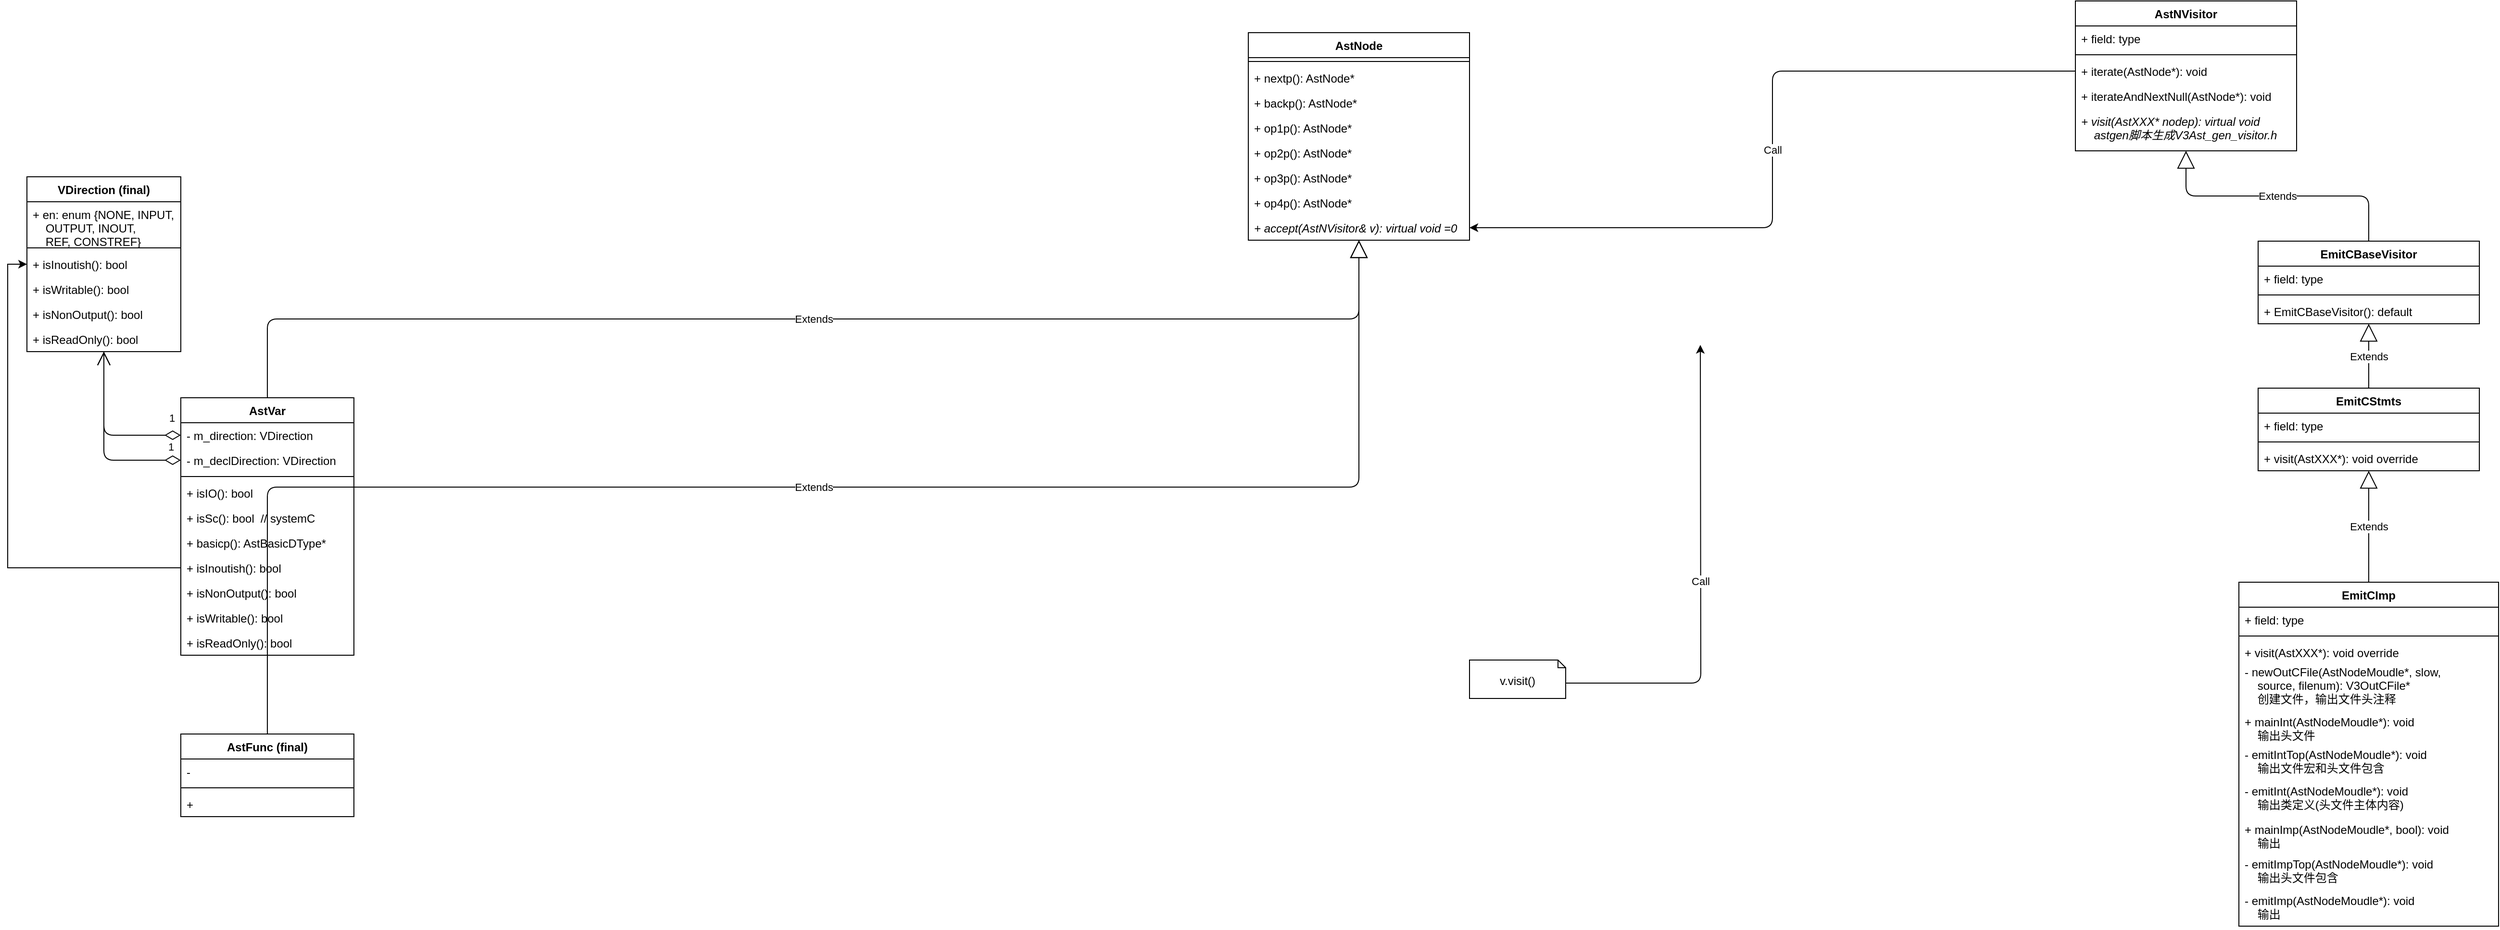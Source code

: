 <mxfile version="14.6.13" type="github">
  <diagram id="R67lWWcYIzcq2cBP-e32" name="第 1 页">
    <mxGraphModel dx="4973" dy="896" grid="1" gridSize="10" guides="1" tooltips="1" connect="1" arrows="1" fold="1" page="1" pageScale="1" pageWidth="3300" pageHeight="4681" math="0" shadow="0">
      <root>
        <mxCell id="0" />
        <mxCell id="1" parent="0" />
        <mxCell id="S7l5mnK8BEALIM2VFgE4-25" value="AstNode" style="swimlane;fontStyle=1;align=center;verticalAlign=top;childLayout=stackLayout;horizontal=1;startSize=26;horizontalStack=0;resizeParent=1;resizeParentMax=0;resizeLast=0;collapsible=1;marginBottom=0;" vertex="1" parent="1">
          <mxGeometry x="1290" y="360" width="230" height="216" as="geometry" />
        </mxCell>
        <mxCell id="S7l5mnK8BEALIM2VFgE4-26" value="" style="line;strokeWidth=1;fillColor=none;align=left;verticalAlign=middle;spacingTop=-1;spacingLeft=3;spacingRight=3;rotatable=0;labelPosition=right;points=[];portConstraint=eastwest;" vertex="1" parent="S7l5mnK8BEALIM2VFgE4-25">
          <mxGeometry y="26" width="230" height="8" as="geometry" />
        </mxCell>
        <mxCell id="S7l5mnK8BEALIM2VFgE4-27" value="+ nextp(): AstNode*" style="text;strokeColor=none;fillColor=none;align=left;verticalAlign=top;spacingLeft=4;spacingRight=4;overflow=hidden;rotatable=0;points=[[0,0.5],[1,0.5]];portConstraint=eastwest;" vertex="1" parent="S7l5mnK8BEALIM2VFgE4-25">
          <mxGeometry y="34" width="230" height="26" as="geometry" />
        </mxCell>
        <mxCell id="S7l5mnK8BEALIM2VFgE4-28" value="+ backp(): AstNode*" style="text;strokeColor=none;fillColor=none;align=left;verticalAlign=top;spacingLeft=4;spacingRight=4;overflow=hidden;rotatable=0;points=[[0,0.5],[1,0.5]];portConstraint=eastwest;" vertex="1" parent="S7l5mnK8BEALIM2VFgE4-25">
          <mxGeometry y="60" width="230" height="26" as="geometry" />
        </mxCell>
        <mxCell id="S7l5mnK8BEALIM2VFgE4-29" value="+ op1p(): AstNode*" style="text;strokeColor=none;fillColor=none;align=left;verticalAlign=top;spacingLeft=4;spacingRight=4;overflow=hidden;rotatable=0;points=[[0,0.5],[1,0.5]];portConstraint=eastwest;" vertex="1" parent="S7l5mnK8BEALIM2VFgE4-25">
          <mxGeometry y="86" width="230" height="26" as="geometry" />
        </mxCell>
        <mxCell id="S7l5mnK8BEALIM2VFgE4-30" value="+ op2p(): AstNode*" style="text;strokeColor=none;fillColor=none;align=left;verticalAlign=top;spacingLeft=4;spacingRight=4;overflow=hidden;rotatable=0;points=[[0,0.5],[1,0.5]];portConstraint=eastwest;" vertex="1" parent="S7l5mnK8BEALIM2VFgE4-25">
          <mxGeometry y="112" width="230" height="26" as="geometry" />
        </mxCell>
        <mxCell id="S7l5mnK8BEALIM2VFgE4-31" value="+ op3p(): AstNode*" style="text;strokeColor=none;fillColor=none;align=left;verticalAlign=top;spacingLeft=4;spacingRight=4;overflow=hidden;rotatable=0;points=[[0,0.5],[1,0.5]];portConstraint=eastwest;" vertex="1" parent="S7l5mnK8BEALIM2VFgE4-25">
          <mxGeometry y="138" width="230" height="26" as="geometry" />
        </mxCell>
        <mxCell id="S7l5mnK8BEALIM2VFgE4-32" value="+ op4p(): AstNode*" style="text;strokeColor=none;fillColor=none;align=left;verticalAlign=top;spacingLeft=4;spacingRight=4;overflow=hidden;rotatable=0;points=[[0,0.5],[1,0.5]];portConstraint=eastwest;" vertex="1" parent="S7l5mnK8BEALIM2VFgE4-25">
          <mxGeometry y="164" width="230" height="26" as="geometry" />
        </mxCell>
        <mxCell id="S7l5mnK8BEALIM2VFgE4-33" value="+ accept(AstNVisitor&amp; v): virtual void =0" style="text;strokeColor=none;fillColor=none;align=left;verticalAlign=top;spacingLeft=4;spacingRight=4;overflow=hidden;rotatable=0;points=[[0,0.5],[1,0.5]];portConstraint=eastwest;fontStyle=2" vertex="1" parent="S7l5mnK8BEALIM2VFgE4-25">
          <mxGeometry y="190" width="230" height="26" as="geometry" />
        </mxCell>
        <mxCell id="S7l5mnK8BEALIM2VFgE4-34" value="AstNVisitor" style="swimlane;fontStyle=1;align=center;verticalAlign=top;childLayout=stackLayout;horizontal=1;startSize=26;horizontalStack=0;resizeParent=1;resizeParentMax=0;resizeLast=0;collapsible=1;marginBottom=0;" vertex="1" parent="1">
          <mxGeometry x="2150" y="327" width="230" height="156" as="geometry" />
        </mxCell>
        <mxCell id="S7l5mnK8BEALIM2VFgE4-35" value="+ field: type" style="text;strokeColor=none;fillColor=none;align=left;verticalAlign=top;spacingLeft=4;spacingRight=4;overflow=hidden;rotatable=0;points=[[0,0.5],[1,0.5]];portConstraint=eastwest;" vertex="1" parent="S7l5mnK8BEALIM2VFgE4-34">
          <mxGeometry y="26" width="230" height="26" as="geometry" />
        </mxCell>
        <mxCell id="S7l5mnK8BEALIM2VFgE4-36" value="" style="line;strokeWidth=1;fillColor=none;align=left;verticalAlign=middle;spacingTop=-1;spacingLeft=3;spacingRight=3;rotatable=0;labelPosition=right;points=[];portConstraint=eastwest;" vertex="1" parent="S7l5mnK8BEALIM2VFgE4-34">
          <mxGeometry y="52" width="230" height="8" as="geometry" />
        </mxCell>
        <mxCell id="S7l5mnK8BEALIM2VFgE4-37" value="+ iterate(AstNode*): void" style="text;strokeColor=none;fillColor=none;align=left;verticalAlign=top;spacingLeft=4;spacingRight=4;overflow=hidden;rotatable=0;points=[[0,0.5],[1,0.5]];portConstraint=eastwest;" vertex="1" parent="S7l5mnK8BEALIM2VFgE4-34">
          <mxGeometry y="60" width="230" height="26" as="geometry" />
        </mxCell>
        <mxCell id="S7l5mnK8BEALIM2VFgE4-91" value="+ iterateAndNextNull(AstNode*): void" style="text;strokeColor=none;fillColor=none;align=left;verticalAlign=top;spacingLeft=4;spacingRight=4;overflow=hidden;rotatable=0;points=[[0,0.5],[1,0.5]];portConstraint=eastwest;" vertex="1" parent="S7l5mnK8BEALIM2VFgE4-34">
          <mxGeometry y="86" width="230" height="26" as="geometry" />
        </mxCell>
        <mxCell id="S7l5mnK8BEALIM2VFgE4-38" value="+ visit(AstXXX* nodep): virtual void&#xa;    astgen脚本生成V3Ast_gen_visitor.h" style="text;strokeColor=none;fillColor=none;align=left;verticalAlign=top;spacingLeft=4;spacingRight=4;overflow=hidden;rotatable=0;points=[[0,0.5],[1,0.5]];portConstraint=eastwest;fontStyle=2" vertex="1" parent="S7l5mnK8BEALIM2VFgE4-34">
          <mxGeometry y="112" width="230" height="44" as="geometry" />
        </mxCell>
        <mxCell id="S7l5mnK8BEALIM2VFgE4-39" value="Call" style="endArrow=classic;html=1;edgeStyle=orthogonalEdgeStyle;" edge="1" parent="1" source="S7l5mnK8BEALIM2VFgE4-37" target="S7l5mnK8BEALIM2VFgE4-33">
          <mxGeometry width="50" height="50" relative="1" as="geometry">
            <mxPoint x="2180" y="943" as="sourcePoint" />
            <mxPoint x="1820" y="890" as="targetPoint" />
          </mxGeometry>
        </mxCell>
        <mxCell id="S7l5mnK8BEALIM2VFgE4-40" value="Call" style="endArrow=classic;html=1;edgeStyle=orthogonalEdgeStyle;exitX=0;exitY=0;exitDx=100;exitDy=24;exitPerimeter=0;" edge="1" parent="1" source="S7l5mnK8BEALIM2VFgE4-41">
          <mxGeometry width="50" height="50" relative="1" as="geometry">
            <mxPoint x="1225" y="869" as="sourcePoint" />
            <mxPoint x="1760" y="685" as="targetPoint" />
          </mxGeometry>
        </mxCell>
        <mxCell id="S7l5mnK8BEALIM2VFgE4-41" value="v.visit()" style="shape=note2;boundedLbl=1;whiteSpace=wrap;html=1;size=8;verticalAlign=top;align=center;" vertex="1" parent="1">
          <mxGeometry x="1520" y="1013" width="100" height="40" as="geometry" />
        </mxCell>
        <mxCell id="S7l5mnK8BEALIM2VFgE4-42" value="EmitCBaseVisitor" style="swimlane;fontStyle=1;align=center;verticalAlign=top;childLayout=stackLayout;horizontal=1;startSize=26;horizontalStack=0;resizeParent=1;resizeParentMax=0;resizeLast=0;collapsible=1;marginBottom=0;" vertex="1" parent="1">
          <mxGeometry x="2340" y="577" width="230" height="86" as="geometry" />
        </mxCell>
        <mxCell id="S7l5mnK8BEALIM2VFgE4-43" value="+ field: type" style="text;strokeColor=none;fillColor=none;align=left;verticalAlign=top;spacingLeft=4;spacingRight=4;overflow=hidden;rotatable=0;points=[[0,0.5],[1,0.5]];portConstraint=eastwest;" vertex="1" parent="S7l5mnK8BEALIM2VFgE4-42">
          <mxGeometry y="26" width="230" height="26" as="geometry" />
        </mxCell>
        <mxCell id="S7l5mnK8BEALIM2VFgE4-44" value="" style="line;strokeWidth=1;fillColor=none;align=left;verticalAlign=middle;spacingTop=-1;spacingLeft=3;spacingRight=3;rotatable=0;labelPosition=right;points=[];portConstraint=eastwest;" vertex="1" parent="S7l5mnK8BEALIM2VFgE4-42">
          <mxGeometry y="52" width="230" height="8" as="geometry" />
        </mxCell>
        <mxCell id="S7l5mnK8BEALIM2VFgE4-45" value="+ EmitCBaseVisitor(): default " style="text;strokeColor=none;fillColor=none;align=left;verticalAlign=top;spacingLeft=4;spacingRight=4;overflow=hidden;rotatable=0;points=[[0,0.5],[1,0.5]];portConstraint=eastwest;" vertex="1" parent="S7l5mnK8BEALIM2VFgE4-42">
          <mxGeometry y="60" width="230" height="26" as="geometry" />
        </mxCell>
        <mxCell id="S7l5mnK8BEALIM2VFgE4-46" value="Extends" style="endArrow=block;endSize=16;endFill=0;html=1;exitX=0.5;exitY=0;exitDx=0;exitDy=0;edgeStyle=orthogonalEdgeStyle;" edge="1" parent="1" source="S7l5mnK8BEALIM2VFgE4-42" target="S7l5mnK8BEALIM2VFgE4-34">
          <mxGeometry width="160" relative="1" as="geometry">
            <mxPoint x="2065" y="910" as="sourcePoint" />
            <mxPoint x="2275" y="790" as="targetPoint" />
          </mxGeometry>
        </mxCell>
        <mxCell id="S7l5mnK8BEALIM2VFgE4-47" value="EmitCStmts" style="swimlane;fontStyle=1;align=center;verticalAlign=top;childLayout=stackLayout;horizontal=1;startSize=26;horizontalStack=0;resizeParent=1;resizeParentMax=0;resizeLast=0;collapsible=1;marginBottom=0;" vertex="1" parent="1">
          <mxGeometry x="2340" y="730" width="230" height="86" as="geometry" />
        </mxCell>
        <mxCell id="S7l5mnK8BEALIM2VFgE4-48" value="+ field: type" style="text;strokeColor=none;fillColor=none;align=left;verticalAlign=top;spacingLeft=4;spacingRight=4;overflow=hidden;rotatable=0;points=[[0,0.5],[1,0.5]];portConstraint=eastwest;" vertex="1" parent="S7l5mnK8BEALIM2VFgE4-47">
          <mxGeometry y="26" width="230" height="26" as="geometry" />
        </mxCell>
        <mxCell id="S7l5mnK8BEALIM2VFgE4-49" value="" style="line;strokeWidth=1;fillColor=none;align=left;verticalAlign=middle;spacingTop=-1;spacingLeft=3;spacingRight=3;rotatable=0;labelPosition=right;points=[];portConstraint=eastwest;" vertex="1" parent="S7l5mnK8BEALIM2VFgE4-47">
          <mxGeometry y="52" width="230" height="8" as="geometry" />
        </mxCell>
        <mxCell id="S7l5mnK8BEALIM2VFgE4-50" value="+ visit(AstXXX*): void override " style="text;strokeColor=none;fillColor=none;align=left;verticalAlign=top;spacingLeft=4;spacingRight=4;overflow=hidden;rotatable=0;points=[[0,0.5],[1,0.5]];portConstraint=eastwest;" vertex="1" parent="S7l5mnK8BEALIM2VFgE4-47">
          <mxGeometry y="60" width="230" height="26" as="geometry" />
        </mxCell>
        <mxCell id="S7l5mnK8BEALIM2VFgE4-51" value="Extends" style="endArrow=block;endSize=16;endFill=0;html=1;exitX=0.5;exitY=0;exitDx=0;exitDy=0;edgeStyle=orthogonalEdgeStyle;" edge="1" parent="1" source="S7l5mnK8BEALIM2VFgE4-47" target="S7l5mnK8BEALIM2VFgE4-42">
          <mxGeometry width="160" relative="1" as="geometry">
            <mxPoint x="2465" y="910" as="sourcePoint" />
            <mxPoint x="2275" y="790" as="targetPoint" />
          </mxGeometry>
        </mxCell>
        <mxCell id="S7l5mnK8BEALIM2VFgE4-52" value="EmitCImp" style="swimlane;fontStyle=1;align=center;verticalAlign=top;childLayout=stackLayout;horizontal=1;startSize=26;horizontalStack=0;resizeParent=1;resizeParentMax=0;resizeLast=0;collapsible=1;marginBottom=0;" vertex="1" parent="1">
          <mxGeometry x="2320" y="932" width="270" height="358" as="geometry" />
        </mxCell>
        <mxCell id="S7l5mnK8BEALIM2VFgE4-53" value="+ field: type" style="text;strokeColor=none;fillColor=none;align=left;verticalAlign=top;spacingLeft=4;spacingRight=4;overflow=hidden;rotatable=0;points=[[0,0.5],[1,0.5]];portConstraint=eastwest;" vertex="1" parent="S7l5mnK8BEALIM2VFgE4-52">
          <mxGeometry y="26" width="270" height="26" as="geometry" />
        </mxCell>
        <mxCell id="S7l5mnK8BEALIM2VFgE4-54" value="" style="line;strokeWidth=1;fillColor=none;align=left;verticalAlign=middle;spacingTop=-1;spacingLeft=3;spacingRight=3;rotatable=0;labelPosition=right;points=[];portConstraint=eastwest;" vertex="1" parent="S7l5mnK8BEALIM2VFgE4-52">
          <mxGeometry y="52" width="270" height="8" as="geometry" />
        </mxCell>
        <mxCell id="S7l5mnK8BEALIM2VFgE4-55" value="+ visit(AstXXX*): void override " style="text;strokeColor=none;fillColor=none;align=left;verticalAlign=top;spacingLeft=4;spacingRight=4;overflow=hidden;rotatable=0;points=[[0,0.5],[1,0.5]];portConstraint=eastwest;" vertex="1" parent="S7l5mnK8BEALIM2VFgE4-52">
          <mxGeometry y="60" width="270" height="20" as="geometry" />
        </mxCell>
        <mxCell id="S7l5mnK8BEALIM2VFgE4-56" value="- newOutCFile(AstNodeMoudle*, slow, &#xa;    source, filenum): V3OutCFile*&#xa;    创建文件，输出文件头注释" style="text;strokeColor=none;fillColor=none;align=left;verticalAlign=top;spacingLeft=4;spacingRight=4;overflow=hidden;rotatable=0;points=[[0,0.5],[1,0.5]];portConstraint=eastwest;" vertex="1" parent="S7l5mnK8BEALIM2VFgE4-52">
          <mxGeometry y="80" width="270" height="52" as="geometry" />
        </mxCell>
        <mxCell id="S7l5mnK8BEALIM2VFgE4-57" value="+ mainInt(AstNodeMoudle*): void&#xa;    输出头文件" style="text;strokeColor=none;fillColor=none;align=left;verticalAlign=top;spacingLeft=4;spacingRight=4;overflow=hidden;rotatable=0;points=[[0,0.5],[1,0.5]];portConstraint=eastwest;" vertex="1" parent="S7l5mnK8BEALIM2VFgE4-52">
          <mxGeometry y="132" width="270" height="34" as="geometry" />
        </mxCell>
        <mxCell id="S7l5mnK8BEALIM2VFgE4-58" value="- emitIntTop(AstNodeMoudle*): void&#xa;    输出文件宏和头文件包含" style="text;strokeColor=none;fillColor=none;align=left;verticalAlign=top;spacingLeft=4;spacingRight=4;overflow=hidden;rotatable=0;points=[[0,0.5],[1,0.5]];portConstraint=eastwest;" vertex="1" parent="S7l5mnK8BEALIM2VFgE4-52">
          <mxGeometry y="166" width="270" height="38" as="geometry" />
        </mxCell>
        <mxCell id="S7l5mnK8BEALIM2VFgE4-59" value="- emitInt(AstNodeMoudle*): void&#xa;    输出类定义(头文件主体内容)" style="text;strokeColor=none;fillColor=none;align=left;verticalAlign=top;spacingLeft=4;spacingRight=4;overflow=hidden;rotatable=0;points=[[0,0.5],[1,0.5]];portConstraint=eastwest;" vertex="1" parent="S7l5mnK8BEALIM2VFgE4-52">
          <mxGeometry y="204" width="270" height="40" as="geometry" />
        </mxCell>
        <mxCell id="S7l5mnK8BEALIM2VFgE4-60" value="+ mainImp(AstNodeMoudle*, bool): void&#xa;    输出" style="text;strokeColor=none;fillColor=none;align=left;verticalAlign=top;spacingLeft=4;spacingRight=4;overflow=hidden;rotatable=0;points=[[0,0.5],[1,0.5]];portConstraint=eastwest;" vertex="1" parent="S7l5mnK8BEALIM2VFgE4-52">
          <mxGeometry y="244" width="270" height="36" as="geometry" />
        </mxCell>
        <mxCell id="S7l5mnK8BEALIM2VFgE4-61" value="- emitImpTop(AstNodeMoudle*): void&#xa;    输出头文件包含" style="text;strokeColor=none;fillColor=none;align=left;verticalAlign=top;spacingLeft=4;spacingRight=4;overflow=hidden;rotatable=0;points=[[0,0.5],[1,0.5]];portConstraint=eastwest;" vertex="1" parent="S7l5mnK8BEALIM2VFgE4-52">
          <mxGeometry y="280" width="270" height="38" as="geometry" />
        </mxCell>
        <mxCell id="S7l5mnK8BEALIM2VFgE4-62" value="- emitImp(AstNodeMoudle*): void&#xa;    输出" style="text;strokeColor=none;fillColor=none;align=left;verticalAlign=top;spacingLeft=4;spacingRight=4;overflow=hidden;rotatable=0;points=[[0,0.5],[1,0.5]];portConstraint=eastwest;" vertex="1" parent="S7l5mnK8BEALIM2VFgE4-52">
          <mxGeometry y="318" width="270" height="40" as="geometry" />
        </mxCell>
        <mxCell id="S7l5mnK8BEALIM2VFgE4-63" value="Extends" style="endArrow=block;endSize=16;endFill=0;html=1;exitX=0.5;exitY=0;exitDx=0;exitDy=0;edgeStyle=orthogonalEdgeStyle;" edge="1" parent="1" source="S7l5mnK8BEALIM2VFgE4-52" target="S7l5mnK8BEALIM2VFgE4-47">
          <mxGeometry width="160" relative="1" as="geometry">
            <mxPoint x="2465" y="1063" as="sourcePoint" />
            <mxPoint x="2465" y="996" as="targetPoint" />
          </mxGeometry>
        </mxCell>
        <mxCell id="S7l5mnK8BEALIM2VFgE4-64" value="AstVar" style="swimlane;fontStyle=1;align=center;verticalAlign=top;childLayout=stackLayout;horizontal=1;startSize=26;horizontalStack=0;resizeParent=1;resizeParentMax=0;resizeLast=0;collapsible=1;marginBottom=0;" vertex="1" parent="1">
          <mxGeometry x="180" y="740" width="180" height="268" as="geometry" />
        </mxCell>
        <mxCell id="S7l5mnK8BEALIM2VFgE4-65" value="- m_direction: VDirection" style="text;strokeColor=none;fillColor=none;align=left;verticalAlign=top;spacingLeft=4;spacingRight=4;overflow=hidden;rotatable=0;points=[[0,0.5],[1,0.5]];portConstraint=eastwest;" vertex="1" parent="S7l5mnK8BEALIM2VFgE4-64">
          <mxGeometry y="26" width="180" height="26" as="geometry" />
        </mxCell>
        <mxCell id="S7l5mnK8BEALIM2VFgE4-66" value="- m_declDirection: VDirection" style="text;strokeColor=none;fillColor=none;align=left;verticalAlign=top;spacingLeft=4;spacingRight=4;overflow=hidden;rotatable=0;points=[[0,0.5],[1,0.5]];portConstraint=eastwest;" vertex="1" parent="S7l5mnK8BEALIM2VFgE4-64">
          <mxGeometry y="52" width="180" height="26" as="geometry" />
        </mxCell>
        <mxCell id="S7l5mnK8BEALIM2VFgE4-67" value="" style="line;strokeWidth=1;fillColor=none;align=left;verticalAlign=middle;spacingTop=-1;spacingLeft=3;spacingRight=3;rotatable=0;labelPosition=right;points=[];portConstraint=eastwest;" vertex="1" parent="S7l5mnK8BEALIM2VFgE4-64">
          <mxGeometry y="78" width="180" height="8" as="geometry" />
        </mxCell>
        <mxCell id="S7l5mnK8BEALIM2VFgE4-68" value="+ isIO(): bool" style="text;strokeColor=none;fillColor=none;align=left;verticalAlign=top;spacingLeft=4;spacingRight=4;overflow=hidden;rotatable=0;points=[[0,0.5],[1,0.5]];portConstraint=eastwest;" vertex="1" parent="S7l5mnK8BEALIM2VFgE4-64">
          <mxGeometry y="86" width="180" height="26" as="geometry" />
        </mxCell>
        <mxCell id="S7l5mnK8BEALIM2VFgE4-69" value="+ isSc(): bool  // systemC" style="text;strokeColor=none;fillColor=none;align=left;verticalAlign=top;spacingLeft=4;spacingRight=4;overflow=hidden;rotatable=0;points=[[0,0.5],[1,0.5]];portConstraint=eastwest;" vertex="1" parent="S7l5mnK8BEALIM2VFgE4-64">
          <mxGeometry y="112" width="180" height="26" as="geometry" />
        </mxCell>
        <mxCell id="S7l5mnK8BEALIM2VFgE4-70" value="+ basicp(): AstBasicDType*" style="text;strokeColor=none;fillColor=none;align=left;verticalAlign=top;spacingLeft=4;spacingRight=4;overflow=hidden;rotatable=0;points=[[0,0.5],[1,0.5]];portConstraint=eastwest;" vertex="1" parent="S7l5mnK8BEALIM2VFgE4-64">
          <mxGeometry y="138" width="180" height="26" as="geometry" />
        </mxCell>
        <mxCell id="S7l5mnK8BEALIM2VFgE4-71" value="+ isInoutish(): bool" style="text;strokeColor=none;fillColor=none;align=left;verticalAlign=top;spacingLeft=4;spacingRight=4;overflow=hidden;rotatable=0;points=[[0,0.5],[1,0.5]];portConstraint=eastwest;" vertex="1" parent="S7l5mnK8BEALIM2VFgE4-64">
          <mxGeometry y="164" width="180" height="26" as="geometry" />
        </mxCell>
        <mxCell id="S7l5mnK8BEALIM2VFgE4-72" value="+ isNonOutput(): bool" style="text;strokeColor=none;fillColor=none;align=left;verticalAlign=top;spacingLeft=4;spacingRight=4;overflow=hidden;rotatable=0;points=[[0,0.5],[1,0.5]];portConstraint=eastwest;" vertex="1" parent="S7l5mnK8BEALIM2VFgE4-64">
          <mxGeometry y="190" width="180" height="26" as="geometry" />
        </mxCell>
        <mxCell id="S7l5mnK8BEALIM2VFgE4-73" value="+ isWritable(): bool" style="text;strokeColor=none;fillColor=none;align=left;verticalAlign=top;spacingLeft=4;spacingRight=4;overflow=hidden;rotatable=0;points=[[0,0.5],[1,0.5]];portConstraint=eastwest;" vertex="1" parent="S7l5mnK8BEALIM2VFgE4-64">
          <mxGeometry y="216" width="180" height="26" as="geometry" />
        </mxCell>
        <mxCell id="S7l5mnK8BEALIM2VFgE4-74" value="+ isReadOnly(): bool" style="text;strokeColor=none;fillColor=none;align=left;verticalAlign=top;spacingLeft=4;spacingRight=4;overflow=hidden;rotatable=0;points=[[0,0.5],[1,0.5]];portConstraint=eastwest;" vertex="1" parent="S7l5mnK8BEALIM2VFgE4-64">
          <mxGeometry y="242" width="180" height="26" as="geometry" />
        </mxCell>
        <mxCell id="S7l5mnK8BEALIM2VFgE4-75" value="Extends" style="endArrow=block;endSize=16;endFill=0;html=1;edgeStyle=orthogonalEdgeStyle;exitX=0.5;exitY=0;exitDx=0;exitDy=0;" edge="1" parent="1" source="S7l5mnK8BEALIM2VFgE4-64" target="S7l5mnK8BEALIM2VFgE4-25">
          <mxGeometry width="160" relative="1" as="geometry">
            <mxPoint x="630" y="750" as="sourcePoint" />
            <mxPoint x="1415" y="586" as="targetPoint" />
          </mxGeometry>
        </mxCell>
        <mxCell id="S7l5mnK8BEALIM2VFgE4-76" value="VDirection (final)" style="swimlane;fontStyle=1;align=center;verticalAlign=top;childLayout=stackLayout;horizontal=1;startSize=26;horizontalStack=0;resizeParent=1;resizeParentMax=0;resizeLast=0;collapsible=1;marginBottom=0;" vertex="1" parent="1">
          <mxGeometry x="20" y="510" width="160" height="182" as="geometry" />
        </mxCell>
        <mxCell id="S7l5mnK8BEALIM2VFgE4-77" value="+ en: enum {NONE, INPUT, &#xa;    OUTPUT, INOUT, &#xa;    REF, CONSTREF}" style="text;strokeColor=none;fillColor=none;align=left;verticalAlign=top;spacingLeft=4;spacingRight=4;overflow=hidden;rotatable=0;points=[[0,0.5],[1,0.5]];portConstraint=eastwest;" vertex="1" parent="S7l5mnK8BEALIM2VFgE4-76">
          <mxGeometry y="26" width="160" height="44" as="geometry" />
        </mxCell>
        <mxCell id="S7l5mnK8BEALIM2VFgE4-78" value="" style="line;strokeWidth=1;fillColor=none;align=left;verticalAlign=middle;spacingTop=-1;spacingLeft=3;spacingRight=3;rotatable=0;labelPosition=right;points=[];portConstraint=eastwest;" vertex="1" parent="S7l5mnK8BEALIM2VFgE4-76">
          <mxGeometry y="70" width="160" height="8" as="geometry" />
        </mxCell>
        <mxCell id="S7l5mnK8BEALIM2VFgE4-79" value="+ isInoutish(): bool" style="text;strokeColor=none;fillColor=none;align=left;verticalAlign=top;spacingLeft=4;spacingRight=4;overflow=hidden;rotatable=0;points=[[0,0.5],[1,0.5]];portConstraint=eastwest;" vertex="1" parent="S7l5mnK8BEALIM2VFgE4-76">
          <mxGeometry y="78" width="160" height="26" as="geometry" />
        </mxCell>
        <mxCell id="S7l5mnK8BEALIM2VFgE4-80" value="+ isWritable(): bool" style="text;strokeColor=none;fillColor=none;align=left;verticalAlign=top;spacingLeft=4;spacingRight=4;overflow=hidden;rotatable=0;points=[[0,0.5],[1,0.5]];portConstraint=eastwest;" vertex="1" parent="S7l5mnK8BEALIM2VFgE4-76">
          <mxGeometry y="104" width="160" height="26" as="geometry" />
        </mxCell>
        <mxCell id="S7l5mnK8BEALIM2VFgE4-81" value="+ isNonOutput(): bool" style="text;strokeColor=none;fillColor=none;align=left;verticalAlign=top;spacingLeft=4;spacingRight=4;overflow=hidden;rotatable=0;points=[[0,0.5],[1,0.5]];portConstraint=eastwest;" vertex="1" parent="S7l5mnK8BEALIM2VFgE4-76">
          <mxGeometry y="130" width="160" height="26" as="geometry" />
        </mxCell>
        <mxCell id="S7l5mnK8BEALIM2VFgE4-82" value="+ isReadOnly(): bool" style="text;strokeColor=none;fillColor=none;align=left;verticalAlign=top;spacingLeft=4;spacingRight=4;overflow=hidden;rotatable=0;points=[[0,0.5],[1,0.5]];portConstraint=eastwest;" vertex="1" parent="S7l5mnK8BEALIM2VFgE4-76">
          <mxGeometry y="156" width="160" height="26" as="geometry" />
        </mxCell>
        <mxCell id="S7l5mnK8BEALIM2VFgE4-83" value="1" style="endArrow=open;html=1;endSize=12;startArrow=diamondThin;startSize=14;startFill=0;edgeStyle=orthogonalEdgeStyle;align=left;verticalAlign=bottom;entryX=0.5;entryY=1;entryDx=0;entryDy=0;" edge="1" parent="1" source="S7l5mnK8BEALIM2VFgE4-65" target="S7l5mnK8BEALIM2VFgE4-76">
          <mxGeometry x="-0.824" y="-9" relative="1" as="geometry">
            <mxPoint x="40" y="969" as="sourcePoint" />
            <mxPoint x="270" y="940" as="targetPoint" />
            <mxPoint as="offset" />
          </mxGeometry>
        </mxCell>
        <mxCell id="S7l5mnK8BEALIM2VFgE4-84" value="1" style="endArrow=open;html=1;endSize=12;startArrow=diamondThin;startSize=14;startFill=0;edgeStyle=orthogonalEdgeStyle;align=left;verticalAlign=bottom;" edge="1" parent="1" source="S7l5mnK8BEALIM2VFgE4-66" target="S7l5mnK8BEALIM2VFgE4-76">
          <mxGeometry x="-0.842" y="-5" relative="1" as="geometry">
            <mxPoint x="190" y="789.034" as="sourcePoint" />
            <mxPoint x="100.32" y="639.324" as="targetPoint" />
            <mxPoint as="offset" />
          </mxGeometry>
        </mxCell>
        <mxCell id="S7l5mnK8BEALIM2VFgE4-85" style="edgeStyle=orthogonalEdgeStyle;rounded=0;orthogonalLoop=1;jettySize=auto;html=1;entryX=0;entryY=0.5;entryDx=0;entryDy=0;" edge="1" parent="1" source="S7l5mnK8BEALIM2VFgE4-71" target="S7l5mnK8BEALIM2VFgE4-79">
          <mxGeometry relative="1" as="geometry" />
        </mxCell>
        <mxCell id="S7l5mnK8BEALIM2VFgE4-86" value="AstFunc (final)" style="swimlane;fontStyle=1;align=center;verticalAlign=top;childLayout=stackLayout;horizontal=1;startSize=26;horizontalStack=0;resizeParent=1;resizeParentMax=0;resizeLast=0;collapsible=1;marginBottom=0;" vertex="1" parent="1">
          <mxGeometry x="180" y="1090" width="180" height="86" as="geometry" />
        </mxCell>
        <mxCell id="S7l5mnK8BEALIM2VFgE4-87" value="- " style="text;strokeColor=none;fillColor=none;align=left;verticalAlign=top;spacingLeft=4;spacingRight=4;overflow=hidden;rotatable=0;points=[[0,0.5],[1,0.5]];portConstraint=eastwest;" vertex="1" parent="S7l5mnK8BEALIM2VFgE4-86">
          <mxGeometry y="26" width="180" height="26" as="geometry" />
        </mxCell>
        <mxCell id="S7l5mnK8BEALIM2VFgE4-88" value="" style="line;strokeWidth=1;fillColor=none;align=left;verticalAlign=middle;spacingTop=-1;spacingLeft=3;spacingRight=3;rotatable=0;labelPosition=right;points=[];portConstraint=eastwest;" vertex="1" parent="S7l5mnK8BEALIM2VFgE4-86">
          <mxGeometry y="52" width="180" height="8" as="geometry" />
        </mxCell>
        <mxCell id="S7l5mnK8BEALIM2VFgE4-89" value="+ " style="text;strokeColor=none;fillColor=none;align=left;verticalAlign=top;spacingLeft=4;spacingRight=4;overflow=hidden;rotatable=0;points=[[0,0.5],[1,0.5]];portConstraint=eastwest;" vertex="1" parent="S7l5mnK8BEALIM2VFgE4-86">
          <mxGeometry y="60" width="180" height="26" as="geometry" />
        </mxCell>
        <mxCell id="S7l5mnK8BEALIM2VFgE4-90" value="Extends" style="endArrow=block;endSize=16;endFill=0;html=1;edgeStyle=orthogonalEdgeStyle;exitX=0.5;exitY=0;exitDx=0;exitDy=0;" edge="1" parent="1" source="S7l5mnK8BEALIM2VFgE4-86" target="S7l5mnK8BEALIM2VFgE4-25">
          <mxGeometry width="160" relative="1" as="geometry">
            <mxPoint x="280" y="750" as="sourcePoint" />
            <mxPoint x="1415" y="586" as="targetPoint" />
          </mxGeometry>
        </mxCell>
      </root>
    </mxGraphModel>
  </diagram>
</mxfile>
